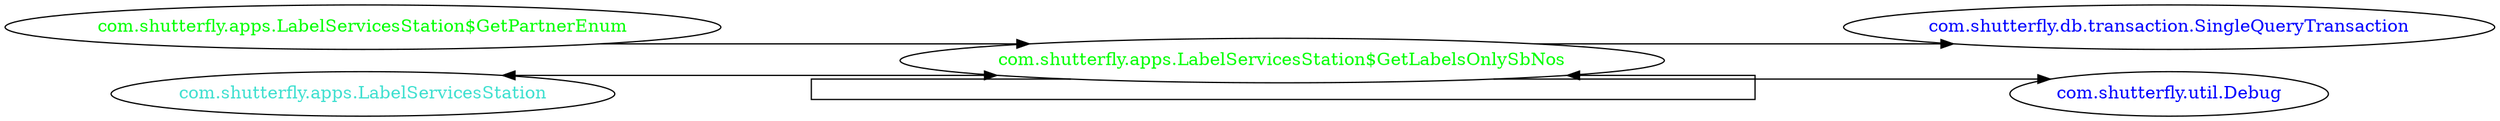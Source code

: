 digraph dependencyGraph {
 concentrate=true;
 ranksep="2.0";
 rankdir="LR"; 
 splines="ortho";
"com.shutterfly.apps.LabelServicesStation$GetLabelsOnlySbNos" [fontcolor="red"];
"com.shutterfly.db.transaction.SingleQueryTransaction" [ fontcolor="blue" ];
"com.shutterfly.apps.LabelServicesStation$GetLabelsOnlySbNos"->"com.shutterfly.db.transaction.SingleQueryTransaction";
"com.shutterfly.util.Debug" [ fontcolor="blue" ];
"com.shutterfly.apps.LabelServicesStation$GetLabelsOnlySbNos"->"com.shutterfly.util.Debug";
"com.shutterfly.apps.LabelServicesStation$GetLabelsOnlySbNos" [ fontcolor="green" ];
"com.shutterfly.apps.LabelServicesStation$GetLabelsOnlySbNos"->"com.shutterfly.apps.LabelServicesStation$GetLabelsOnlySbNos";
"com.shutterfly.apps.LabelServicesStation$GetPartnerEnum" [ fontcolor="green" ];
"com.shutterfly.apps.LabelServicesStation$GetPartnerEnum"->"com.shutterfly.apps.LabelServicesStation$GetLabelsOnlySbNos";
"com.shutterfly.apps.LabelServicesStation" [ fontcolor="turquoise" ];
"com.shutterfly.apps.LabelServicesStation"->"com.shutterfly.apps.LabelServicesStation$GetLabelsOnlySbNos" [dir=both];
}